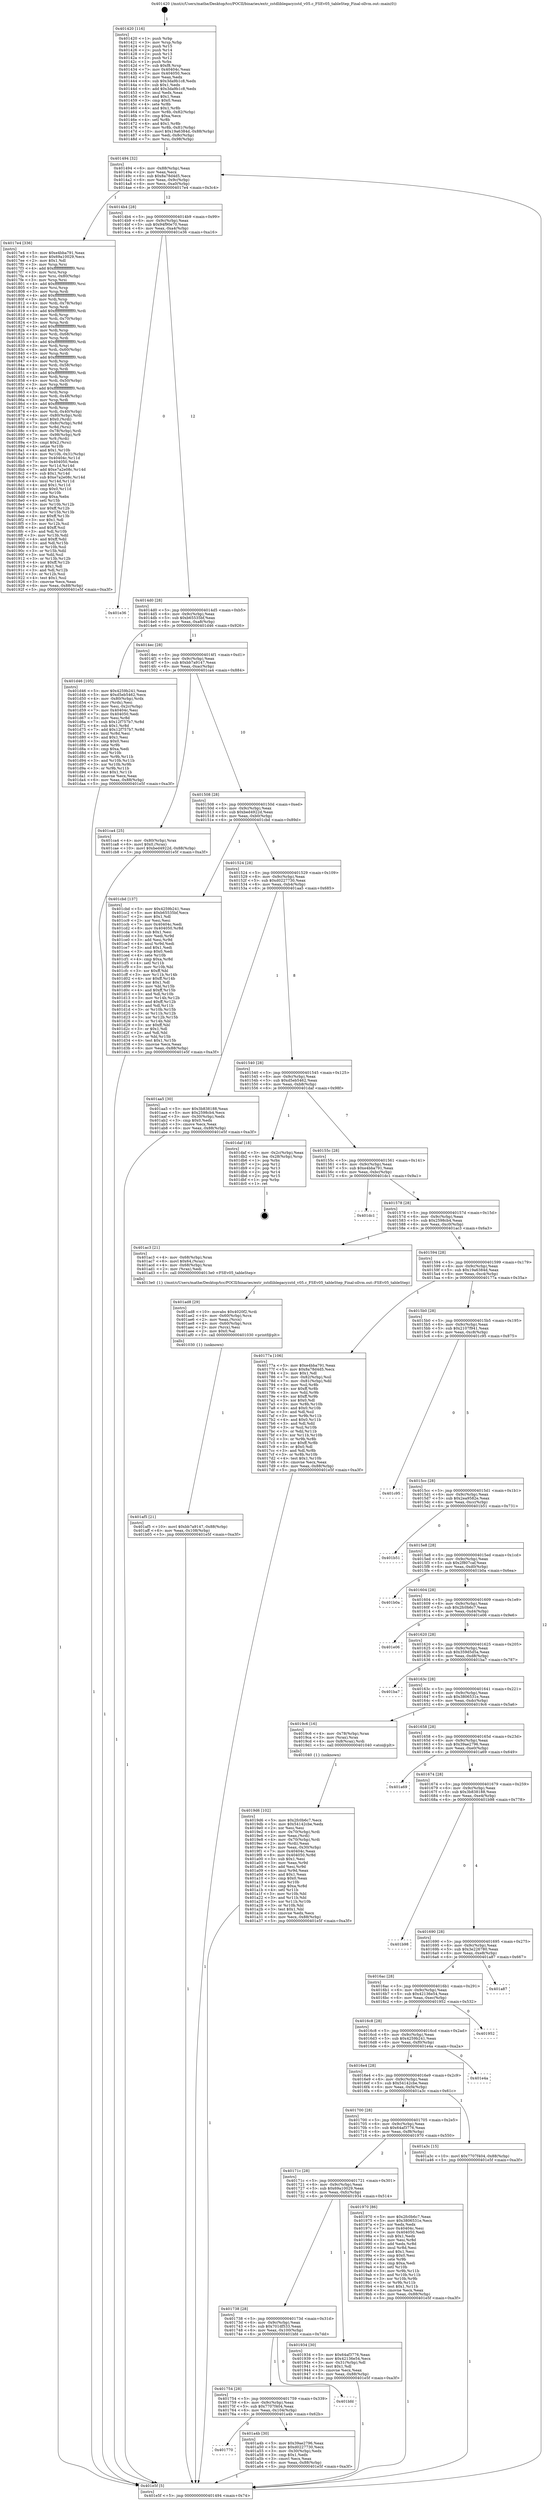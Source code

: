 digraph "0x401420" {
  label = "0x401420 (/mnt/c/Users/mathe/Desktop/tcc/POCII/binaries/extr_zstdliblegacyzstd_v05.c_FSEv05_tableStep_Final-ollvm.out::main(0))"
  labelloc = "t"
  node[shape=record]

  Entry [label="",width=0.3,height=0.3,shape=circle,fillcolor=black,style=filled]
  "0x401494" [label="{
     0x401494 [32]\l
     | [instrs]\l
     &nbsp;&nbsp;0x401494 \<+6\>: mov -0x88(%rbp),%eax\l
     &nbsp;&nbsp;0x40149a \<+2\>: mov %eax,%ecx\l
     &nbsp;&nbsp;0x40149c \<+6\>: sub $0x8a78d4d5,%ecx\l
     &nbsp;&nbsp;0x4014a2 \<+6\>: mov %eax,-0x9c(%rbp)\l
     &nbsp;&nbsp;0x4014a8 \<+6\>: mov %ecx,-0xa0(%rbp)\l
     &nbsp;&nbsp;0x4014ae \<+6\>: je 00000000004017e4 \<main+0x3c4\>\l
  }"]
  "0x4017e4" [label="{
     0x4017e4 [336]\l
     | [instrs]\l
     &nbsp;&nbsp;0x4017e4 \<+5\>: mov $0xe4bba791,%eax\l
     &nbsp;&nbsp;0x4017e9 \<+5\>: mov $0x69a10029,%ecx\l
     &nbsp;&nbsp;0x4017ee \<+2\>: mov $0x1,%dl\l
     &nbsp;&nbsp;0x4017f0 \<+3\>: mov %rsp,%rsi\l
     &nbsp;&nbsp;0x4017f3 \<+4\>: add $0xfffffffffffffff0,%rsi\l
     &nbsp;&nbsp;0x4017f7 \<+3\>: mov %rsi,%rsp\l
     &nbsp;&nbsp;0x4017fa \<+4\>: mov %rsi,-0x80(%rbp)\l
     &nbsp;&nbsp;0x4017fe \<+3\>: mov %rsp,%rsi\l
     &nbsp;&nbsp;0x401801 \<+4\>: add $0xfffffffffffffff0,%rsi\l
     &nbsp;&nbsp;0x401805 \<+3\>: mov %rsi,%rsp\l
     &nbsp;&nbsp;0x401808 \<+3\>: mov %rsp,%rdi\l
     &nbsp;&nbsp;0x40180b \<+4\>: add $0xfffffffffffffff0,%rdi\l
     &nbsp;&nbsp;0x40180f \<+3\>: mov %rdi,%rsp\l
     &nbsp;&nbsp;0x401812 \<+4\>: mov %rdi,-0x78(%rbp)\l
     &nbsp;&nbsp;0x401816 \<+3\>: mov %rsp,%rdi\l
     &nbsp;&nbsp;0x401819 \<+4\>: add $0xfffffffffffffff0,%rdi\l
     &nbsp;&nbsp;0x40181d \<+3\>: mov %rdi,%rsp\l
     &nbsp;&nbsp;0x401820 \<+4\>: mov %rdi,-0x70(%rbp)\l
     &nbsp;&nbsp;0x401824 \<+3\>: mov %rsp,%rdi\l
     &nbsp;&nbsp;0x401827 \<+4\>: add $0xfffffffffffffff0,%rdi\l
     &nbsp;&nbsp;0x40182b \<+3\>: mov %rdi,%rsp\l
     &nbsp;&nbsp;0x40182e \<+4\>: mov %rdi,-0x68(%rbp)\l
     &nbsp;&nbsp;0x401832 \<+3\>: mov %rsp,%rdi\l
     &nbsp;&nbsp;0x401835 \<+4\>: add $0xfffffffffffffff0,%rdi\l
     &nbsp;&nbsp;0x401839 \<+3\>: mov %rdi,%rsp\l
     &nbsp;&nbsp;0x40183c \<+4\>: mov %rdi,-0x60(%rbp)\l
     &nbsp;&nbsp;0x401840 \<+3\>: mov %rsp,%rdi\l
     &nbsp;&nbsp;0x401843 \<+4\>: add $0xfffffffffffffff0,%rdi\l
     &nbsp;&nbsp;0x401847 \<+3\>: mov %rdi,%rsp\l
     &nbsp;&nbsp;0x40184a \<+4\>: mov %rdi,-0x58(%rbp)\l
     &nbsp;&nbsp;0x40184e \<+3\>: mov %rsp,%rdi\l
     &nbsp;&nbsp;0x401851 \<+4\>: add $0xfffffffffffffff0,%rdi\l
     &nbsp;&nbsp;0x401855 \<+3\>: mov %rdi,%rsp\l
     &nbsp;&nbsp;0x401858 \<+4\>: mov %rdi,-0x50(%rbp)\l
     &nbsp;&nbsp;0x40185c \<+3\>: mov %rsp,%rdi\l
     &nbsp;&nbsp;0x40185f \<+4\>: add $0xfffffffffffffff0,%rdi\l
     &nbsp;&nbsp;0x401863 \<+3\>: mov %rdi,%rsp\l
     &nbsp;&nbsp;0x401866 \<+4\>: mov %rdi,-0x48(%rbp)\l
     &nbsp;&nbsp;0x40186a \<+3\>: mov %rsp,%rdi\l
     &nbsp;&nbsp;0x40186d \<+4\>: add $0xfffffffffffffff0,%rdi\l
     &nbsp;&nbsp;0x401871 \<+3\>: mov %rdi,%rsp\l
     &nbsp;&nbsp;0x401874 \<+4\>: mov %rdi,-0x40(%rbp)\l
     &nbsp;&nbsp;0x401878 \<+4\>: mov -0x80(%rbp),%rdi\l
     &nbsp;&nbsp;0x40187c \<+6\>: movl $0x0,(%rdi)\l
     &nbsp;&nbsp;0x401882 \<+7\>: mov -0x8c(%rbp),%r8d\l
     &nbsp;&nbsp;0x401889 \<+3\>: mov %r8d,(%rsi)\l
     &nbsp;&nbsp;0x40188c \<+4\>: mov -0x78(%rbp),%rdi\l
     &nbsp;&nbsp;0x401890 \<+7\>: mov -0x98(%rbp),%r9\l
     &nbsp;&nbsp;0x401897 \<+3\>: mov %r9,(%rdi)\l
     &nbsp;&nbsp;0x40189a \<+3\>: cmpl $0x2,(%rsi)\l
     &nbsp;&nbsp;0x40189d \<+4\>: setne %r10b\l
     &nbsp;&nbsp;0x4018a1 \<+4\>: and $0x1,%r10b\l
     &nbsp;&nbsp;0x4018a5 \<+4\>: mov %r10b,-0x31(%rbp)\l
     &nbsp;&nbsp;0x4018a9 \<+8\>: mov 0x40404c,%r11d\l
     &nbsp;&nbsp;0x4018b1 \<+7\>: mov 0x404050,%ebx\l
     &nbsp;&nbsp;0x4018b8 \<+3\>: mov %r11d,%r14d\l
     &nbsp;&nbsp;0x4018bb \<+7\>: add $0xe7a2e08c,%r14d\l
     &nbsp;&nbsp;0x4018c2 \<+4\>: sub $0x1,%r14d\l
     &nbsp;&nbsp;0x4018c6 \<+7\>: sub $0xe7a2e08c,%r14d\l
     &nbsp;&nbsp;0x4018cd \<+4\>: imul %r14d,%r11d\l
     &nbsp;&nbsp;0x4018d1 \<+4\>: and $0x1,%r11d\l
     &nbsp;&nbsp;0x4018d5 \<+4\>: cmp $0x0,%r11d\l
     &nbsp;&nbsp;0x4018d9 \<+4\>: sete %r10b\l
     &nbsp;&nbsp;0x4018dd \<+3\>: cmp $0xa,%ebx\l
     &nbsp;&nbsp;0x4018e0 \<+4\>: setl %r15b\l
     &nbsp;&nbsp;0x4018e4 \<+3\>: mov %r10b,%r12b\l
     &nbsp;&nbsp;0x4018e7 \<+4\>: xor $0xff,%r12b\l
     &nbsp;&nbsp;0x4018eb \<+3\>: mov %r15b,%r13b\l
     &nbsp;&nbsp;0x4018ee \<+4\>: xor $0xff,%r13b\l
     &nbsp;&nbsp;0x4018f2 \<+3\>: xor $0x1,%dl\l
     &nbsp;&nbsp;0x4018f5 \<+3\>: mov %r12b,%sil\l
     &nbsp;&nbsp;0x4018f8 \<+4\>: and $0xff,%sil\l
     &nbsp;&nbsp;0x4018fc \<+3\>: and %dl,%r10b\l
     &nbsp;&nbsp;0x4018ff \<+3\>: mov %r13b,%dil\l
     &nbsp;&nbsp;0x401902 \<+4\>: and $0xff,%dil\l
     &nbsp;&nbsp;0x401906 \<+3\>: and %dl,%r15b\l
     &nbsp;&nbsp;0x401909 \<+3\>: or %r10b,%sil\l
     &nbsp;&nbsp;0x40190c \<+3\>: or %r15b,%dil\l
     &nbsp;&nbsp;0x40190f \<+3\>: xor %dil,%sil\l
     &nbsp;&nbsp;0x401912 \<+3\>: or %r13b,%r12b\l
     &nbsp;&nbsp;0x401915 \<+4\>: xor $0xff,%r12b\l
     &nbsp;&nbsp;0x401919 \<+3\>: or $0x1,%dl\l
     &nbsp;&nbsp;0x40191c \<+3\>: and %dl,%r12b\l
     &nbsp;&nbsp;0x40191f \<+3\>: or %r12b,%sil\l
     &nbsp;&nbsp;0x401922 \<+4\>: test $0x1,%sil\l
     &nbsp;&nbsp;0x401926 \<+3\>: cmovne %ecx,%eax\l
     &nbsp;&nbsp;0x401929 \<+6\>: mov %eax,-0x88(%rbp)\l
     &nbsp;&nbsp;0x40192f \<+5\>: jmp 0000000000401e5f \<main+0xa3f\>\l
  }"]
  "0x4014b4" [label="{
     0x4014b4 [28]\l
     | [instrs]\l
     &nbsp;&nbsp;0x4014b4 \<+5\>: jmp 00000000004014b9 \<main+0x99\>\l
     &nbsp;&nbsp;0x4014b9 \<+6\>: mov -0x9c(%rbp),%eax\l
     &nbsp;&nbsp;0x4014bf \<+5\>: sub $0x94f90e70,%eax\l
     &nbsp;&nbsp;0x4014c4 \<+6\>: mov %eax,-0xa4(%rbp)\l
     &nbsp;&nbsp;0x4014ca \<+6\>: je 0000000000401e36 \<main+0xa16\>\l
  }"]
  Exit [label="",width=0.3,height=0.3,shape=circle,fillcolor=black,style=filled,peripheries=2]
  "0x401e36" [label="{
     0x401e36\l
  }", style=dashed]
  "0x4014d0" [label="{
     0x4014d0 [28]\l
     | [instrs]\l
     &nbsp;&nbsp;0x4014d0 \<+5\>: jmp 00000000004014d5 \<main+0xb5\>\l
     &nbsp;&nbsp;0x4014d5 \<+6\>: mov -0x9c(%rbp),%eax\l
     &nbsp;&nbsp;0x4014db \<+5\>: sub $0xb65535bf,%eax\l
     &nbsp;&nbsp;0x4014e0 \<+6\>: mov %eax,-0xa8(%rbp)\l
     &nbsp;&nbsp;0x4014e6 \<+6\>: je 0000000000401d46 \<main+0x926\>\l
  }"]
  "0x401af5" [label="{
     0x401af5 [21]\l
     | [instrs]\l
     &nbsp;&nbsp;0x401af5 \<+10\>: movl $0xbb7a9147,-0x88(%rbp)\l
     &nbsp;&nbsp;0x401aff \<+6\>: mov %eax,-0x108(%rbp)\l
     &nbsp;&nbsp;0x401b05 \<+5\>: jmp 0000000000401e5f \<main+0xa3f\>\l
  }"]
  "0x401d46" [label="{
     0x401d46 [105]\l
     | [instrs]\l
     &nbsp;&nbsp;0x401d46 \<+5\>: mov $0x4259b241,%eax\l
     &nbsp;&nbsp;0x401d4b \<+5\>: mov $0xd5eb5462,%ecx\l
     &nbsp;&nbsp;0x401d50 \<+4\>: mov -0x80(%rbp),%rdx\l
     &nbsp;&nbsp;0x401d54 \<+2\>: mov (%rdx),%esi\l
     &nbsp;&nbsp;0x401d56 \<+3\>: mov %esi,-0x2c(%rbp)\l
     &nbsp;&nbsp;0x401d59 \<+7\>: mov 0x40404c,%esi\l
     &nbsp;&nbsp;0x401d60 \<+7\>: mov 0x404050,%edi\l
     &nbsp;&nbsp;0x401d67 \<+3\>: mov %esi,%r8d\l
     &nbsp;&nbsp;0x401d6a \<+7\>: sub $0x12f757b7,%r8d\l
     &nbsp;&nbsp;0x401d71 \<+4\>: sub $0x1,%r8d\l
     &nbsp;&nbsp;0x401d75 \<+7\>: add $0x12f757b7,%r8d\l
     &nbsp;&nbsp;0x401d7c \<+4\>: imul %r8d,%esi\l
     &nbsp;&nbsp;0x401d80 \<+3\>: and $0x1,%esi\l
     &nbsp;&nbsp;0x401d83 \<+3\>: cmp $0x0,%esi\l
     &nbsp;&nbsp;0x401d86 \<+4\>: sete %r9b\l
     &nbsp;&nbsp;0x401d8a \<+3\>: cmp $0xa,%edi\l
     &nbsp;&nbsp;0x401d8d \<+4\>: setl %r10b\l
     &nbsp;&nbsp;0x401d91 \<+3\>: mov %r9b,%r11b\l
     &nbsp;&nbsp;0x401d94 \<+3\>: and %r10b,%r11b\l
     &nbsp;&nbsp;0x401d97 \<+3\>: xor %r10b,%r9b\l
     &nbsp;&nbsp;0x401d9a \<+3\>: or %r9b,%r11b\l
     &nbsp;&nbsp;0x401d9d \<+4\>: test $0x1,%r11b\l
     &nbsp;&nbsp;0x401da1 \<+3\>: cmovne %ecx,%eax\l
     &nbsp;&nbsp;0x401da4 \<+6\>: mov %eax,-0x88(%rbp)\l
     &nbsp;&nbsp;0x401daa \<+5\>: jmp 0000000000401e5f \<main+0xa3f\>\l
  }"]
  "0x4014ec" [label="{
     0x4014ec [28]\l
     | [instrs]\l
     &nbsp;&nbsp;0x4014ec \<+5\>: jmp 00000000004014f1 \<main+0xd1\>\l
     &nbsp;&nbsp;0x4014f1 \<+6\>: mov -0x9c(%rbp),%eax\l
     &nbsp;&nbsp;0x4014f7 \<+5\>: sub $0xbb7a9147,%eax\l
     &nbsp;&nbsp;0x4014fc \<+6\>: mov %eax,-0xac(%rbp)\l
     &nbsp;&nbsp;0x401502 \<+6\>: je 0000000000401ca4 \<main+0x884\>\l
  }"]
  "0x401ad8" [label="{
     0x401ad8 [29]\l
     | [instrs]\l
     &nbsp;&nbsp;0x401ad8 \<+10\>: movabs $0x4020f2,%rdi\l
     &nbsp;&nbsp;0x401ae2 \<+4\>: mov -0x60(%rbp),%rcx\l
     &nbsp;&nbsp;0x401ae6 \<+2\>: mov %eax,(%rcx)\l
     &nbsp;&nbsp;0x401ae8 \<+4\>: mov -0x60(%rbp),%rcx\l
     &nbsp;&nbsp;0x401aec \<+2\>: mov (%rcx),%esi\l
     &nbsp;&nbsp;0x401aee \<+2\>: mov $0x0,%al\l
     &nbsp;&nbsp;0x401af0 \<+5\>: call 0000000000401030 \<printf@plt\>\l
     | [calls]\l
     &nbsp;&nbsp;0x401030 \{1\} (unknown)\l
  }"]
  "0x401ca4" [label="{
     0x401ca4 [25]\l
     | [instrs]\l
     &nbsp;&nbsp;0x401ca4 \<+4\>: mov -0x80(%rbp),%rax\l
     &nbsp;&nbsp;0x401ca8 \<+6\>: movl $0x0,(%rax)\l
     &nbsp;&nbsp;0x401cae \<+10\>: movl $0xbed4922d,-0x88(%rbp)\l
     &nbsp;&nbsp;0x401cb8 \<+5\>: jmp 0000000000401e5f \<main+0xa3f\>\l
  }"]
  "0x401508" [label="{
     0x401508 [28]\l
     | [instrs]\l
     &nbsp;&nbsp;0x401508 \<+5\>: jmp 000000000040150d \<main+0xed\>\l
     &nbsp;&nbsp;0x40150d \<+6\>: mov -0x9c(%rbp),%eax\l
     &nbsp;&nbsp;0x401513 \<+5\>: sub $0xbed4922d,%eax\l
     &nbsp;&nbsp;0x401518 \<+6\>: mov %eax,-0xb0(%rbp)\l
     &nbsp;&nbsp;0x40151e \<+6\>: je 0000000000401cbd \<main+0x89d\>\l
  }"]
  "0x401770" [label="{
     0x401770\l
  }", style=dashed]
  "0x401cbd" [label="{
     0x401cbd [137]\l
     | [instrs]\l
     &nbsp;&nbsp;0x401cbd \<+5\>: mov $0x4259b241,%eax\l
     &nbsp;&nbsp;0x401cc2 \<+5\>: mov $0xb65535bf,%ecx\l
     &nbsp;&nbsp;0x401cc7 \<+2\>: mov $0x1,%dl\l
     &nbsp;&nbsp;0x401cc9 \<+2\>: xor %esi,%esi\l
     &nbsp;&nbsp;0x401ccb \<+7\>: mov 0x40404c,%edi\l
     &nbsp;&nbsp;0x401cd2 \<+8\>: mov 0x404050,%r8d\l
     &nbsp;&nbsp;0x401cda \<+3\>: sub $0x1,%esi\l
     &nbsp;&nbsp;0x401cdd \<+3\>: mov %edi,%r9d\l
     &nbsp;&nbsp;0x401ce0 \<+3\>: add %esi,%r9d\l
     &nbsp;&nbsp;0x401ce3 \<+4\>: imul %r9d,%edi\l
     &nbsp;&nbsp;0x401ce7 \<+3\>: and $0x1,%edi\l
     &nbsp;&nbsp;0x401cea \<+3\>: cmp $0x0,%edi\l
     &nbsp;&nbsp;0x401ced \<+4\>: sete %r10b\l
     &nbsp;&nbsp;0x401cf1 \<+4\>: cmp $0xa,%r8d\l
     &nbsp;&nbsp;0x401cf5 \<+4\>: setl %r11b\l
     &nbsp;&nbsp;0x401cf9 \<+3\>: mov %r10b,%bl\l
     &nbsp;&nbsp;0x401cfc \<+3\>: xor $0xff,%bl\l
     &nbsp;&nbsp;0x401cff \<+3\>: mov %r11b,%r14b\l
     &nbsp;&nbsp;0x401d02 \<+4\>: xor $0xff,%r14b\l
     &nbsp;&nbsp;0x401d06 \<+3\>: xor $0x1,%dl\l
     &nbsp;&nbsp;0x401d09 \<+3\>: mov %bl,%r15b\l
     &nbsp;&nbsp;0x401d0c \<+4\>: and $0xff,%r15b\l
     &nbsp;&nbsp;0x401d10 \<+3\>: and %dl,%r10b\l
     &nbsp;&nbsp;0x401d13 \<+3\>: mov %r14b,%r12b\l
     &nbsp;&nbsp;0x401d16 \<+4\>: and $0xff,%r12b\l
     &nbsp;&nbsp;0x401d1a \<+3\>: and %dl,%r11b\l
     &nbsp;&nbsp;0x401d1d \<+3\>: or %r10b,%r15b\l
     &nbsp;&nbsp;0x401d20 \<+3\>: or %r11b,%r12b\l
     &nbsp;&nbsp;0x401d23 \<+3\>: xor %r12b,%r15b\l
     &nbsp;&nbsp;0x401d26 \<+3\>: or %r14b,%bl\l
     &nbsp;&nbsp;0x401d29 \<+3\>: xor $0xff,%bl\l
     &nbsp;&nbsp;0x401d2c \<+3\>: or $0x1,%dl\l
     &nbsp;&nbsp;0x401d2f \<+2\>: and %dl,%bl\l
     &nbsp;&nbsp;0x401d31 \<+3\>: or %bl,%r15b\l
     &nbsp;&nbsp;0x401d34 \<+4\>: test $0x1,%r15b\l
     &nbsp;&nbsp;0x401d38 \<+3\>: cmovne %ecx,%eax\l
     &nbsp;&nbsp;0x401d3b \<+6\>: mov %eax,-0x88(%rbp)\l
     &nbsp;&nbsp;0x401d41 \<+5\>: jmp 0000000000401e5f \<main+0xa3f\>\l
  }"]
  "0x401524" [label="{
     0x401524 [28]\l
     | [instrs]\l
     &nbsp;&nbsp;0x401524 \<+5\>: jmp 0000000000401529 \<main+0x109\>\l
     &nbsp;&nbsp;0x401529 \<+6\>: mov -0x9c(%rbp),%eax\l
     &nbsp;&nbsp;0x40152f \<+5\>: sub $0xd0227730,%eax\l
     &nbsp;&nbsp;0x401534 \<+6\>: mov %eax,-0xb4(%rbp)\l
     &nbsp;&nbsp;0x40153a \<+6\>: je 0000000000401aa5 \<main+0x685\>\l
  }"]
  "0x401a4b" [label="{
     0x401a4b [30]\l
     | [instrs]\l
     &nbsp;&nbsp;0x401a4b \<+5\>: mov $0x39ae2796,%eax\l
     &nbsp;&nbsp;0x401a50 \<+5\>: mov $0xd0227730,%ecx\l
     &nbsp;&nbsp;0x401a55 \<+3\>: mov -0x30(%rbp),%edx\l
     &nbsp;&nbsp;0x401a58 \<+3\>: cmp $0x1,%edx\l
     &nbsp;&nbsp;0x401a5b \<+3\>: cmovl %ecx,%eax\l
     &nbsp;&nbsp;0x401a5e \<+6\>: mov %eax,-0x88(%rbp)\l
     &nbsp;&nbsp;0x401a64 \<+5\>: jmp 0000000000401e5f \<main+0xa3f\>\l
  }"]
  "0x401aa5" [label="{
     0x401aa5 [30]\l
     | [instrs]\l
     &nbsp;&nbsp;0x401aa5 \<+5\>: mov $0x3b838188,%eax\l
     &nbsp;&nbsp;0x401aaa \<+5\>: mov $0x2598cb4,%ecx\l
     &nbsp;&nbsp;0x401aaf \<+3\>: mov -0x30(%rbp),%edx\l
     &nbsp;&nbsp;0x401ab2 \<+3\>: cmp $0x0,%edx\l
     &nbsp;&nbsp;0x401ab5 \<+3\>: cmove %ecx,%eax\l
     &nbsp;&nbsp;0x401ab8 \<+6\>: mov %eax,-0x88(%rbp)\l
     &nbsp;&nbsp;0x401abe \<+5\>: jmp 0000000000401e5f \<main+0xa3f\>\l
  }"]
  "0x401540" [label="{
     0x401540 [28]\l
     | [instrs]\l
     &nbsp;&nbsp;0x401540 \<+5\>: jmp 0000000000401545 \<main+0x125\>\l
     &nbsp;&nbsp;0x401545 \<+6\>: mov -0x9c(%rbp),%eax\l
     &nbsp;&nbsp;0x40154b \<+5\>: sub $0xd5eb5462,%eax\l
     &nbsp;&nbsp;0x401550 \<+6\>: mov %eax,-0xb8(%rbp)\l
     &nbsp;&nbsp;0x401556 \<+6\>: je 0000000000401daf \<main+0x98f\>\l
  }"]
  "0x401754" [label="{
     0x401754 [28]\l
     | [instrs]\l
     &nbsp;&nbsp;0x401754 \<+5\>: jmp 0000000000401759 \<main+0x339\>\l
     &nbsp;&nbsp;0x401759 \<+6\>: mov -0x9c(%rbp),%eax\l
     &nbsp;&nbsp;0x40175f \<+5\>: sub $0x7707f404,%eax\l
     &nbsp;&nbsp;0x401764 \<+6\>: mov %eax,-0x104(%rbp)\l
     &nbsp;&nbsp;0x40176a \<+6\>: je 0000000000401a4b \<main+0x62b\>\l
  }"]
  "0x401daf" [label="{
     0x401daf [18]\l
     | [instrs]\l
     &nbsp;&nbsp;0x401daf \<+3\>: mov -0x2c(%rbp),%eax\l
     &nbsp;&nbsp;0x401db2 \<+4\>: lea -0x28(%rbp),%rsp\l
     &nbsp;&nbsp;0x401db6 \<+1\>: pop %rbx\l
     &nbsp;&nbsp;0x401db7 \<+2\>: pop %r12\l
     &nbsp;&nbsp;0x401db9 \<+2\>: pop %r13\l
     &nbsp;&nbsp;0x401dbb \<+2\>: pop %r14\l
     &nbsp;&nbsp;0x401dbd \<+2\>: pop %r15\l
     &nbsp;&nbsp;0x401dbf \<+1\>: pop %rbp\l
     &nbsp;&nbsp;0x401dc0 \<+1\>: ret\l
  }"]
  "0x40155c" [label="{
     0x40155c [28]\l
     | [instrs]\l
     &nbsp;&nbsp;0x40155c \<+5\>: jmp 0000000000401561 \<main+0x141\>\l
     &nbsp;&nbsp;0x401561 \<+6\>: mov -0x9c(%rbp),%eax\l
     &nbsp;&nbsp;0x401567 \<+5\>: sub $0xe4bba791,%eax\l
     &nbsp;&nbsp;0x40156c \<+6\>: mov %eax,-0xbc(%rbp)\l
     &nbsp;&nbsp;0x401572 \<+6\>: je 0000000000401dc1 \<main+0x9a1\>\l
  }"]
  "0x401bfd" [label="{
     0x401bfd\l
  }", style=dashed]
  "0x401dc1" [label="{
     0x401dc1\l
  }", style=dashed]
  "0x401578" [label="{
     0x401578 [28]\l
     | [instrs]\l
     &nbsp;&nbsp;0x401578 \<+5\>: jmp 000000000040157d \<main+0x15d\>\l
     &nbsp;&nbsp;0x40157d \<+6\>: mov -0x9c(%rbp),%eax\l
     &nbsp;&nbsp;0x401583 \<+5\>: sub $0x2598cb4,%eax\l
     &nbsp;&nbsp;0x401588 \<+6\>: mov %eax,-0xc0(%rbp)\l
     &nbsp;&nbsp;0x40158e \<+6\>: je 0000000000401ac3 \<main+0x6a3\>\l
  }"]
  "0x4019d6" [label="{
     0x4019d6 [102]\l
     | [instrs]\l
     &nbsp;&nbsp;0x4019d6 \<+5\>: mov $0x2fc0b6c7,%ecx\l
     &nbsp;&nbsp;0x4019db \<+5\>: mov $0x54142cbe,%edx\l
     &nbsp;&nbsp;0x4019e0 \<+2\>: xor %esi,%esi\l
     &nbsp;&nbsp;0x4019e2 \<+4\>: mov -0x70(%rbp),%rdi\l
     &nbsp;&nbsp;0x4019e6 \<+2\>: mov %eax,(%rdi)\l
     &nbsp;&nbsp;0x4019e8 \<+4\>: mov -0x70(%rbp),%rdi\l
     &nbsp;&nbsp;0x4019ec \<+2\>: mov (%rdi),%eax\l
     &nbsp;&nbsp;0x4019ee \<+3\>: mov %eax,-0x30(%rbp)\l
     &nbsp;&nbsp;0x4019f1 \<+7\>: mov 0x40404c,%eax\l
     &nbsp;&nbsp;0x4019f8 \<+8\>: mov 0x404050,%r8d\l
     &nbsp;&nbsp;0x401a00 \<+3\>: sub $0x1,%esi\l
     &nbsp;&nbsp;0x401a03 \<+3\>: mov %eax,%r9d\l
     &nbsp;&nbsp;0x401a06 \<+3\>: add %esi,%r9d\l
     &nbsp;&nbsp;0x401a09 \<+4\>: imul %r9d,%eax\l
     &nbsp;&nbsp;0x401a0d \<+3\>: and $0x1,%eax\l
     &nbsp;&nbsp;0x401a10 \<+3\>: cmp $0x0,%eax\l
     &nbsp;&nbsp;0x401a13 \<+4\>: sete %r10b\l
     &nbsp;&nbsp;0x401a17 \<+4\>: cmp $0xa,%r8d\l
     &nbsp;&nbsp;0x401a1b \<+4\>: setl %r11b\l
     &nbsp;&nbsp;0x401a1f \<+3\>: mov %r10b,%bl\l
     &nbsp;&nbsp;0x401a22 \<+3\>: and %r11b,%bl\l
     &nbsp;&nbsp;0x401a25 \<+3\>: xor %r11b,%r10b\l
     &nbsp;&nbsp;0x401a28 \<+3\>: or %r10b,%bl\l
     &nbsp;&nbsp;0x401a2b \<+3\>: test $0x1,%bl\l
     &nbsp;&nbsp;0x401a2e \<+3\>: cmovne %edx,%ecx\l
     &nbsp;&nbsp;0x401a31 \<+6\>: mov %ecx,-0x88(%rbp)\l
     &nbsp;&nbsp;0x401a37 \<+5\>: jmp 0000000000401e5f \<main+0xa3f\>\l
  }"]
  "0x401ac3" [label="{
     0x401ac3 [21]\l
     | [instrs]\l
     &nbsp;&nbsp;0x401ac3 \<+4\>: mov -0x68(%rbp),%rax\l
     &nbsp;&nbsp;0x401ac7 \<+6\>: movl $0x64,(%rax)\l
     &nbsp;&nbsp;0x401acd \<+4\>: mov -0x68(%rbp),%rax\l
     &nbsp;&nbsp;0x401ad1 \<+2\>: mov (%rax),%edi\l
     &nbsp;&nbsp;0x401ad3 \<+5\>: call 00000000004013e0 \<FSEv05_tableStep\>\l
     | [calls]\l
     &nbsp;&nbsp;0x4013e0 \{1\} (/mnt/c/Users/mathe/Desktop/tcc/POCII/binaries/extr_zstdliblegacyzstd_v05.c_FSEv05_tableStep_Final-ollvm.out::FSEv05_tableStep)\l
  }"]
  "0x401594" [label="{
     0x401594 [28]\l
     | [instrs]\l
     &nbsp;&nbsp;0x401594 \<+5\>: jmp 0000000000401599 \<main+0x179\>\l
     &nbsp;&nbsp;0x401599 \<+6\>: mov -0x9c(%rbp),%eax\l
     &nbsp;&nbsp;0x40159f \<+5\>: sub $0x19a6384d,%eax\l
     &nbsp;&nbsp;0x4015a4 \<+6\>: mov %eax,-0xc4(%rbp)\l
     &nbsp;&nbsp;0x4015aa \<+6\>: je 000000000040177a \<main+0x35a\>\l
  }"]
  "0x401738" [label="{
     0x401738 [28]\l
     | [instrs]\l
     &nbsp;&nbsp;0x401738 \<+5\>: jmp 000000000040173d \<main+0x31d\>\l
     &nbsp;&nbsp;0x40173d \<+6\>: mov -0x9c(%rbp),%eax\l
     &nbsp;&nbsp;0x401743 \<+5\>: sub $0x701df533,%eax\l
     &nbsp;&nbsp;0x401748 \<+6\>: mov %eax,-0x100(%rbp)\l
     &nbsp;&nbsp;0x40174e \<+6\>: je 0000000000401bfd \<main+0x7dd\>\l
  }"]
  "0x40177a" [label="{
     0x40177a [106]\l
     | [instrs]\l
     &nbsp;&nbsp;0x40177a \<+5\>: mov $0xe4bba791,%eax\l
     &nbsp;&nbsp;0x40177f \<+5\>: mov $0x8a78d4d5,%ecx\l
     &nbsp;&nbsp;0x401784 \<+2\>: mov $0x1,%dl\l
     &nbsp;&nbsp;0x401786 \<+7\>: mov -0x82(%rbp),%sil\l
     &nbsp;&nbsp;0x40178d \<+7\>: mov -0x81(%rbp),%dil\l
     &nbsp;&nbsp;0x401794 \<+3\>: mov %sil,%r8b\l
     &nbsp;&nbsp;0x401797 \<+4\>: xor $0xff,%r8b\l
     &nbsp;&nbsp;0x40179b \<+3\>: mov %dil,%r9b\l
     &nbsp;&nbsp;0x40179e \<+4\>: xor $0xff,%r9b\l
     &nbsp;&nbsp;0x4017a2 \<+3\>: xor $0x0,%dl\l
     &nbsp;&nbsp;0x4017a5 \<+3\>: mov %r8b,%r10b\l
     &nbsp;&nbsp;0x4017a8 \<+4\>: and $0x0,%r10b\l
     &nbsp;&nbsp;0x4017ac \<+3\>: and %dl,%sil\l
     &nbsp;&nbsp;0x4017af \<+3\>: mov %r9b,%r11b\l
     &nbsp;&nbsp;0x4017b2 \<+4\>: and $0x0,%r11b\l
     &nbsp;&nbsp;0x4017b6 \<+3\>: and %dl,%dil\l
     &nbsp;&nbsp;0x4017b9 \<+3\>: or %sil,%r10b\l
     &nbsp;&nbsp;0x4017bc \<+3\>: or %dil,%r11b\l
     &nbsp;&nbsp;0x4017bf \<+3\>: xor %r11b,%r10b\l
     &nbsp;&nbsp;0x4017c2 \<+3\>: or %r9b,%r8b\l
     &nbsp;&nbsp;0x4017c5 \<+4\>: xor $0xff,%r8b\l
     &nbsp;&nbsp;0x4017c9 \<+3\>: or $0x0,%dl\l
     &nbsp;&nbsp;0x4017cc \<+3\>: and %dl,%r8b\l
     &nbsp;&nbsp;0x4017cf \<+3\>: or %r8b,%r10b\l
     &nbsp;&nbsp;0x4017d2 \<+4\>: test $0x1,%r10b\l
     &nbsp;&nbsp;0x4017d6 \<+3\>: cmovne %ecx,%eax\l
     &nbsp;&nbsp;0x4017d9 \<+6\>: mov %eax,-0x88(%rbp)\l
     &nbsp;&nbsp;0x4017df \<+5\>: jmp 0000000000401e5f \<main+0xa3f\>\l
  }"]
  "0x4015b0" [label="{
     0x4015b0 [28]\l
     | [instrs]\l
     &nbsp;&nbsp;0x4015b0 \<+5\>: jmp 00000000004015b5 \<main+0x195\>\l
     &nbsp;&nbsp;0x4015b5 \<+6\>: mov -0x9c(%rbp),%eax\l
     &nbsp;&nbsp;0x4015bb \<+5\>: sub $0x2107f941,%eax\l
     &nbsp;&nbsp;0x4015c0 \<+6\>: mov %eax,-0xc8(%rbp)\l
     &nbsp;&nbsp;0x4015c6 \<+6\>: je 0000000000401c95 \<main+0x875\>\l
  }"]
  "0x401e5f" [label="{
     0x401e5f [5]\l
     | [instrs]\l
     &nbsp;&nbsp;0x401e5f \<+5\>: jmp 0000000000401494 \<main+0x74\>\l
  }"]
  "0x401420" [label="{
     0x401420 [116]\l
     | [instrs]\l
     &nbsp;&nbsp;0x401420 \<+1\>: push %rbp\l
     &nbsp;&nbsp;0x401421 \<+3\>: mov %rsp,%rbp\l
     &nbsp;&nbsp;0x401424 \<+2\>: push %r15\l
     &nbsp;&nbsp;0x401426 \<+2\>: push %r14\l
     &nbsp;&nbsp;0x401428 \<+2\>: push %r13\l
     &nbsp;&nbsp;0x40142a \<+2\>: push %r12\l
     &nbsp;&nbsp;0x40142c \<+1\>: push %rbx\l
     &nbsp;&nbsp;0x40142d \<+7\>: sub $0xf8,%rsp\l
     &nbsp;&nbsp;0x401434 \<+7\>: mov 0x40404c,%eax\l
     &nbsp;&nbsp;0x40143b \<+7\>: mov 0x404050,%ecx\l
     &nbsp;&nbsp;0x401442 \<+2\>: mov %eax,%edx\l
     &nbsp;&nbsp;0x401444 \<+6\>: sub $0x3da9b1c8,%edx\l
     &nbsp;&nbsp;0x40144a \<+3\>: sub $0x1,%edx\l
     &nbsp;&nbsp;0x40144d \<+6\>: add $0x3da9b1c8,%edx\l
     &nbsp;&nbsp;0x401453 \<+3\>: imul %edx,%eax\l
     &nbsp;&nbsp;0x401456 \<+3\>: and $0x1,%eax\l
     &nbsp;&nbsp;0x401459 \<+3\>: cmp $0x0,%eax\l
     &nbsp;&nbsp;0x40145c \<+4\>: sete %r8b\l
     &nbsp;&nbsp;0x401460 \<+4\>: and $0x1,%r8b\l
     &nbsp;&nbsp;0x401464 \<+7\>: mov %r8b,-0x82(%rbp)\l
     &nbsp;&nbsp;0x40146b \<+3\>: cmp $0xa,%ecx\l
     &nbsp;&nbsp;0x40146e \<+4\>: setl %r8b\l
     &nbsp;&nbsp;0x401472 \<+4\>: and $0x1,%r8b\l
     &nbsp;&nbsp;0x401476 \<+7\>: mov %r8b,-0x81(%rbp)\l
     &nbsp;&nbsp;0x40147d \<+10\>: movl $0x19a6384d,-0x88(%rbp)\l
     &nbsp;&nbsp;0x401487 \<+6\>: mov %edi,-0x8c(%rbp)\l
     &nbsp;&nbsp;0x40148d \<+7\>: mov %rsi,-0x98(%rbp)\l
  }"]
  "0x401934" [label="{
     0x401934 [30]\l
     | [instrs]\l
     &nbsp;&nbsp;0x401934 \<+5\>: mov $0x64af3776,%eax\l
     &nbsp;&nbsp;0x401939 \<+5\>: mov $0x42136e54,%ecx\l
     &nbsp;&nbsp;0x40193e \<+3\>: mov -0x31(%rbp),%dl\l
     &nbsp;&nbsp;0x401941 \<+3\>: test $0x1,%dl\l
     &nbsp;&nbsp;0x401944 \<+3\>: cmovne %ecx,%eax\l
     &nbsp;&nbsp;0x401947 \<+6\>: mov %eax,-0x88(%rbp)\l
     &nbsp;&nbsp;0x40194d \<+5\>: jmp 0000000000401e5f \<main+0xa3f\>\l
  }"]
  "0x40171c" [label="{
     0x40171c [28]\l
     | [instrs]\l
     &nbsp;&nbsp;0x40171c \<+5\>: jmp 0000000000401721 \<main+0x301\>\l
     &nbsp;&nbsp;0x401721 \<+6\>: mov -0x9c(%rbp),%eax\l
     &nbsp;&nbsp;0x401727 \<+5\>: sub $0x69a10029,%eax\l
     &nbsp;&nbsp;0x40172c \<+6\>: mov %eax,-0xfc(%rbp)\l
     &nbsp;&nbsp;0x401732 \<+6\>: je 0000000000401934 \<main+0x514\>\l
  }"]
  "0x401c95" [label="{
     0x401c95\l
  }", style=dashed]
  "0x4015cc" [label="{
     0x4015cc [28]\l
     | [instrs]\l
     &nbsp;&nbsp;0x4015cc \<+5\>: jmp 00000000004015d1 \<main+0x1b1\>\l
     &nbsp;&nbsp;0x4015d1 \<+6\>: mov -0x9c(%rbp),%eax\l
     &nbsp;&nbsp;0x4015d7 \<+5\>: sub $0x2ea9582e,%eax\l
     &nbsp;&nbsp;0x4015dc \<+6\>: mov %eax,-0xcc(%rbp)\l
     &nbsp;&nbsp;0x4015e2 \<+6\>: je 0000000000401b51 \<main+0x731\>\l
  }"]
  "0x401970" [label="{
     0x401970 [86]\l
     | [instrs]\l
     &nbsp;&nbsp;0x401970 \<+5\>: mov $0x2fc0b6c7,%eax\l
     &nbsp;&nbsp;0x401975 \<+5\>: mov $0x3806531e,%ecx\l
     &nbsp;&nbsp;0x40197a \<+2\>: xor %edx,%edx\l
     &nbsp;&nbsp;0x40197c \<+7\>: mov 0x40404c,%esi\l
     &nbsp;&nbsp;0x401983 \<+7\>: mov 0x404050,%edi\l
     &nbsp;&nbsp;0x40198a \<+3\>: sub $0x1,%edx\l
     &nbsp;&nbsp;0x40198d \<+3\>: mov %esi,%r8d\l
     &nbsp;&nbsp;0x401990 \<+3\>: add %edx,%r8d\l
     &nbsp;&nbsp;0x401993 \<+4\>: imul %r8d,%esi\l
     &nbsp;&nbsp;0x401997 \<+3\>: and $0x1,%esi\l
     &nbsp;&nbsp;0x40199a \<+3\>: cmp $0x0,%esi\l
     &nbsp;&nbsp;0x40199d \<+4\>: sete %r9b\l
     &nbsp;&nbsp;0x4019a1 \<+3\>: cmp $0xa,%edi\l
     &nbsp;&nbsp;0x4019a4 \<+4\>: setl %r10b\l
     &nbsp;&nbsp;0x4019a8 \<+3\>: mov %r9b,%r11b\l
     &nbsp;&nbsp;0x4019ab \<+3\>: and %r10b,%r11b\l
     &nbsp;&nbsp;0x4019ae \<+3\>: xor %r10b,%r9b\l
     &nbsp;&nbsp;0x4019b1 \<+3\>: or %r9b,%r11b\l
     &nbsp;&nbsp;0x4019b4 \<+4\>: test $0x1,%r11b\l
     &nbsp;&nbsp;0x4019b8 \<+3\>: cmovne %ecx,%eax\l
     &nbsp;&nbsp;0x4019bb \<+6\>: mov %eax,-0x88(%rbp)\l
     &nbsp;&nbsp;0x4019c1 \<+5\>: jmp 0000000000401e5f \<main+0xa3f\>\l
  }"]
  "0x401b51" [label="{
     0x401b51\l
  }", style=dashed]
  "0x4015e8" [label="{
     0x4015e8 [28]\l
     | [instrs]\l
     &nbsp;&nbsp;0x4015e8 \<+5\>: jmp 00000000004015ed \<main+0x1cd\>\l
     &nbsp;&nbsp;0x4015ed \<+6\>: mov -0x9c(%rbp),%eax\l
     &nbsp;&nbsp;0x4015f3 \<+5\>: sub $0x2f807caf,%eax\l
     &nbsp;&nbsp;0x4015f8 \<+6\>: mov %eax,-0xd0(%rbp)\l
     &nbsp;&nbsp;0x4015fe \<+6\>: je 0000000000401b0a \<main+0x6ea\>\l
  }"]
  "0x401700" [label="{
     0x401700 [28]\l
     | [instrs]\l
     &nbsp;&nbsp;0x401700 \<+5\>: jmp 0000000000401705 \<main+0x2e5\>\l
     &nbsp;&nbsp;0x401705 \<+6\>: mov -0x9c(%rbp),%eax\l
     &nbsp;&nbsp;0x40170b \<+5\>: sub $0x64af3776,%eax\l
     &nbsp;&nbsp;0x401710 \<+6\>: mov %eax,-0xf8(%rbp)\l
     &nbsp;&nbsp;0x401716 \<+6\>: je 0000000000401970 \<main+0x550\>\l
  }"]
  "0x401b0a" [label="{
     0x401b0a\l
  }", style=dashed]
  "0x401604" [label="{
     0x401604 [28]\l
     | [instrs]\l
     &nbsp;&nbsp;0x401604 \<+5\>: jmp 0000000000401609 \<main+0x1e9\>\l
     &nbsp;&nbsp;0x401609 \<+6\>: mov -0x9c(%rbp),%eax\l
     &nbsp;&nbsp;0x40160f \<+5\>: sub $0x2fc0b6c7,%eax\l
     &nbsp;&nbsp;0x401614 \<+6\>: mov %eax,-0xd4(%rbp)\l
     &nbsp;&nbsp;0x40161a \<+6\>: je 0000000000401e06 \<main+0x9e6\>\l
  }"]
  "0x401a3c" [label="{
     0x401a3c [15]\l
     | [instrs]\l
     &nbsp;&nbsp;0x401a3c \<+10\>: movl $0x7707f404,-0x88(%rbp)\l
     &nbsp;&nbsp;0x401a46 \<+5\>: jmp 0000000000401e5f \<main+0xa3f\>\l
  }"]
  "0x401e06" [label="{
     0x401e06\l
  }", style=dashed]
  "0x401620" [label="{
     0x401620 [28]\l
     | [instrs]\l
     &nbsp;&nbsp;0x401620 \<+5\>: jmp 0000000000401625 \<main+0x205\>\l
     &nbsp;&nbsp;0x401625 \<+6\>: mov -0x9c(%rbp),%eax\l
     &nbsp;&nbsp;0x40162b \<+5\>: sub $0x359d5d5a,%eax\l
     &nbsp;&nbsp;0x401630 \<+6\>: mov %eax,-0xd8(%rbp)\l
     &nbsp;&nbsp;0x401636 \<+6\>: je 0000000000401ba7 \<main+0x787\>\l
  }"]
  "0x4016e4" [label="{
     0x4016e4 [28]\l
     | [instrs]\l
     &nbsp;&nbsp;0x4016e4 \<+5\>: jmp 00000000004016e9 \<main+0x2c9\>\l
     &nbsp;&nbsp;0x4016e9 \<+6\>: mov -0x9c(%rbp),%eax\l
     &nbsp;&nbsp;0x4016ef \<+5\>: sub $0x54142cbe,%eax\l
     &nbsp;&nbsp;0x4016f4 \<+6\>: mov %eax,-0xf4(%rbp)\l
     &nbsp;&nbsp;0x4016fa \<+6\>: je 0000000000401a3c \<main+0x61c\>\l
  }"]
  "0x401ba7" [label="{
     0x401ba7\l
  }", style=dashed]
  "0x40163c" [label="{
     0x40163c [28]\l
     | [instrs]\l
     &nbsp;&nbsp;0x40163c \<+5\>: jmp 0000000000401641 \<main+0x221\>\l
     &nbsp;&nbsp;0x401641 \<+6\>: mov -0x9c(%rbp),%eax\l
     &nbsp;&nbsp;0x401647 \<+5\>: sub $0x3806531e,%eax\l
     &nbsp;&nbsp;0x40164c \<+6\>: mov %eax,-0xdc(%rbp)\l
     &nbsp;&nbsp;0x401652 \<+6\>: je 00000000004019c6 \<main+0x5a6\>\l
  }"]
  "0x401e4a" [label="{
     0x401e4a\l
  }", style=dashed]
  "0x4019c6" [label="{
     0x4019c6 [16]\l
     | [instrs]\l
     &nbsp;&nbsp;0x4019c6 \<+4\>: mov -0x78(%rbp),%rax\l
     &nbsp;&nbsp;0x4019ca \<+3\>: mov (%rax),%rax\l
     &nbsp;&nbsp;0x4019cd \<+4\>: mov 0x8(%rax),%rdi\l
     &nbsp;&nbsp;0x4019d1 \<+5\>: call 0000000000401040 \<atoi@plt\>\l
     | [calls]\l
     &nbsp;&nbsp;0x401040 \{1\} (unknown)\l
  }"]
  "0x401658" [label="{
     0x401658 [28]\l
     | [instrs]\l
     &nbsp;&nbsp;0x401658 \<+5\>: jmp 000000000040165d \<main+0x23d\>\l
     &nbsp;&nbsp;0x40165d \<+6\>: mov -0x9c(%rbp),%eax\l
     &nbsp;&nbsp;0x401663 \<+5\>: sub $0x39ae2796,%eax\l
     &nbsp;&nbsp;0x401668 \<+6\>: mov %eax,-0xe0(%rbp)\l
     &nbsp;&nbsp;0x40166e \<+6\>: je 0000000000401a69 \<main+0x649\>\l
  }"]
  "0x4016c8" [label="{
     0x4016c8 [28]\l
     | [instrs]\l
     &nbsp;&nbsp;0x4016c8 \<+5\>: jmp 00000000004016cd \<main+0x2ad\>\l
     &nbsp;&nbsp;0x4016cd \<+6\>: mov -0x9c(%rbp),%eax\l
     &nbsp;&nbsp;0x4016d3 \<+5\>: sub $0x4259b241,%eax\l
     &nbsp;&nbsp;0x4016d8 \<+6\>: mov %eax,-0xf0(%rbp)\l
     &nbsp;&nbsp;0x4016de \<+6\>: je 0000000000401e4a \<main+0xa2a\>\l
  }"]
  "0x401a69" [label="{
     0x401a69\l
  }", style=dashed]
  "0x401674" [label="{
     0x401674 [28]\l
     | [instrs]\l
     &nbsp;&nbsp;0x401674 \<+5\>: jmp 0000000000401679 \<main+0x259\>\l
     &nbsp;&nbsp;0x401679 \<+6\>: mov -0x9c(%rbp),%eax\l
     &nbsp;&nbsp;0x40167f \<+5\>: sub $0x3b838188,%eax\l
     &nbsp;&nbsp;0x401684 \<+6\>: mov %eax,-0xe4(%rbp)\l
     &nbsp;&nbsp;0x40168a \<+6\>: je 0000000000401b98 \<main+0x778\>\l
  }"]
  "0x401952" [label="{
     0x401952\l
  }", style=dashed]
  "0x401b98" [label="{
     0x401b98\l
  }", style=dashed]
  "0x401690" [label="{
     0x401690 [28]\l
     | [instrs]\l
     &nbsp;&nbsp;0x401690 \<+5\>: jmp 0000000000401695 \<main+0x275\>\l
     &nbsp;&nbsp;0x401695 \<+6\>: mov -0x9c(%rbp),%eax\l
     &nbsp;&nbsp;0x40169b \<+5\>: sub $0x3e226780,%eax\l
     &nbsp;&nbsp;0x4016a0 \<+6\>: mov %eax,-0xe8(%rbp)\l
     &nbsp;&nbsp;0x4016a6 \<+6\>: je 0000000000401a87 \<main+0x667\>\l
  }"]
  "0x4016ac" [label="{
     0x4016ac [28]\l
     | [instrs]\l
     &nbsp;&nbsp;0x4016ac \<+5\>: jmp 00000000004016b1 \<main+0x291\>\l
     &nbsp;&nbsp;0x4016b1 \<+6\>: mov -0x9c(%rbp),%eax\l
     &nbsp;&nbsp;0x4016b7 \<+5\>: sub $0x42136e54,%eax\l
     &nbsp;&nbsp;0x4016bc \<+6\>: mov %eax,-0xec(%rbp)\l
     &nbsp;&nbsp;0x4016c2 \<+6\>: je 0000000000401952 \<main+0x532\>\l
  }"]
  "0x401a87" [label="{
     0x401a87\l
  }", style=dashed]
  Entry -> "0x401420" [label=" 1"]
  "0x401494" -> "0x4017e4" [label=" 1"]
  "0x401494" -> "0x4014b4" [label=" 12"]
  "0x401daf" -> Exit [label=" 1"]
  "0x4014b4" -> "0x401e36" [label=" 0"]
  "0x4014b4" -> "0x4014d0" [label=" 12"]
  "0x401d46" -> "0x401e5f" [label=" 1"]
  "0x4014d0" -> "0x401d46" [label=" 1"]
  "0x4014d0" -> "0x4014ec" [label=" 11"]
  "0x401cbd" -> "0x401e5f" [label=" 1"]
  "0x4014ec" -> "0x401ca4" [label=" 1"]
  "0x4014ec" -> "0x401508" [label=" 10"]
  "0x401ca4" -> "0x401e5f" [label=" 1"]
  "0x401508" -> "0x401cbd" [label=" 1"]
  "0x401508" -> "0x401524" [label=" 9"]
  "0x401af5" -> "0x401e5f" [label=" 1"]
  "0x401524" -> "0x401aa5" [label=" 1"]
  "0x401524" -> "0x401540" [label=" 8"]
  "0x401ad8" -> "0x401af5" [label=" 1"]
  "0x401540" -> "0x401daf" [label=" 1"]
  "0x401540" -> "0x40155c" [label=" 7"]
  "0x401aa5" -> "0x401e5f" [label=" 1"]
  "0x40155c" -> "0x401dc1" [label=" 0"]
  "0x40155c" -> "0x401578" [label=" 7"]
  "0x401a4b" -> "0x401e5f" [label=" 1"]
  "0x401578" -> "0x401ac3" [label=" 1"]
  "0x401578" -> "0x401594" [label=" 6"]
  "0x401754" -> "0x401a4b" [label=" 1"]
  "0x401594" -> "0x40177a" [label=" 1"]
  "0x401594" -> "0x4015b0" [label=" 5"]
  "0x40177a" -> "0x401e5f" [label=" 1"]
  "0x401420" -> "0x401494" [label=" 1"]
  "0x401e5f" -> "0x401494" [label=" 12"]
  "0x401ac3" -> "0x401ad8" [label=" 1"]
  "0x4017e4" -> "0x401e5f" [label=" 1"]
  "0x401738" -> "0x401754" [label=" 1"]
  "0x4015b0" -> "0x401c95" [label=" 0"]
  "0x4015b0" -> "0x4015cc" [label=" 5"]
  "0x401754" -> "0x401770" [label=" 0"]
  "0x4015cc" -> "0x401b51" [label=" 0"]
  "0x4015cc" -> "0x4015e8" [label=" 5"]
  "0x401a3c" -> "0x401e5f" [label=" 1"]
  "0x4015e8" -> "0x401b0a" [label=" 0"]
  "0x4015e8" -> "0x401604" [label=" 5"]
  "0x4019c6" -> "0x4019d6" [label=" 1"]
  "0x401604" -> "0x401e06" [label=" 0"]
  "0x401604" -> "0x401620" [label=" 5"]
  "0x401970" -> "0x401e5f" [label=" 1"]
  "0x401620" -> "0x401ba7" [label=" 0"]
  "0x401620" -> "0x40163c" [label=" 5"]
  "0x40171c" -> "0x401738" [label=" 1"]
  "0x40163c" -> "0x4019c6" [label=" 1"]
  "0x40163c" -> "0x401658" [label=" 4"]
  "0x40171c" -> "0x401934" [label=" 1"]
  "0x401658" -> "0x401a69" [label=" 0"]
  "0x401658" -> "0x401674" [label=" 4"]
  "0x401700" -> "0x40171c" [label=" 2"]
  "0x401674" -> "0x401b98" [label=" 0"]
  "0x401674" -> "0x401690" [label=" 4"]
  "0x401700" -> "0x401970" [label=" 1"]
  "0x401690" -> "0x401a87" [label=" 0"]
  "0x401690" -> "0x4016ac" [label=" 4"]
  "0x4019d6" -> "0x401e5f" [label=" 1"]
  "0x4016ac" -> "0x401952" [label=" 0"]
  "0x4016ac" -> "0x4016c8" [label=" 4"]
  "0x401738" -> "0x401bfd" [label=" 0"]
  "0x4016c8" -> "0x401e4a" [label=" 0"]
  "0x4016c8" -> "0x4016e4" [label=" 4"]
  "0x401934" -> "0x401e5f" [label=" 1"]
  "0x4016e4" -> "0x401a3c" [label=" 1"]
  "0x4016e4" -> "0x401700" [label=" 3"]
}
